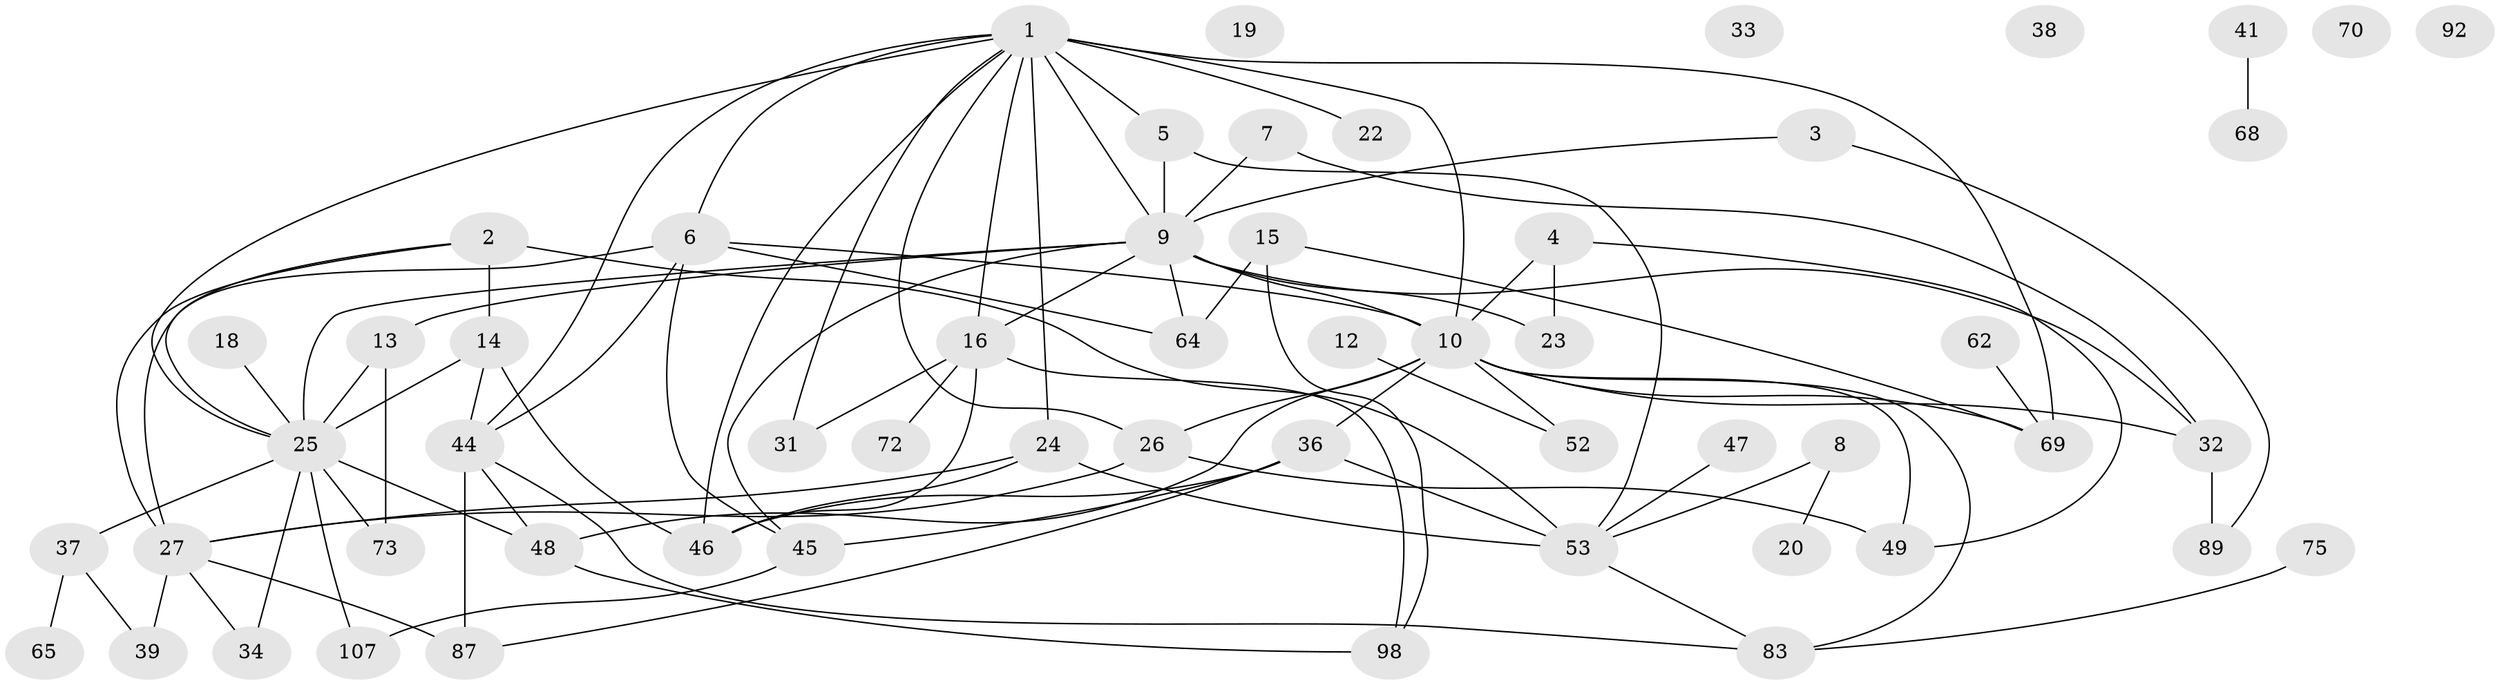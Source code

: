 // original degree distribution, {5: 0.08035714285714286, 4: 0.22321428571428573, 2: 0.22321428571428573, 3: 0.19642857142857142, 1: 0.16964285714285715, 7: 0.017857142857142856, 0: 0.044642857142857144, 6: 0.044642857142857144}
// Generated by graph-tools (version 1.1) at 2025/16/03/04/25 18:16:44]
// undirected, 56 vertices, 93 edges
graph export_dot {
graph [start="1"]
  node [color=gray90,style=filled];
  1 [super="+42+59+30+63"];
  2 [super="+67"];
  3;
  4;
  5;
  6 [super="+21+88"];
  7 [super="+79"];
  8;
  9 [super="+66+17+77"];
  10 [super="+11+56+78"];
  12 [super="+110"];
  13;
  14;
  15 [super="+96+97"];
  16 [super="+43+91"];
  18;
  19;
  20;
  22;
  23;
  24 [super="+76"];
  25 [super="+35+100"];
  26 [super="+28"];
  27 [super="+82+94+29"];
  31;
  32 [super="+57+51"];
  33;
  34 [super="+50"];
  36 [super="+109+86"];
  37;
  38;
  39;
  41;
  44 [super="+93+54+58"];
  45;
  46;
  47;
  48;
  49;
  52;
  53 [super="+80+60+61"];
  62;
  64;
  65;
  68;
  69 [super="+84"];
  70;
  72;
  73 [super="+81+74"];
  75;
  83;
  87;
  89;
  92;
  98 [super="+112"];
  107;
  1 -- 46;
  1 -- 5;
  1 -- 6;
  1 -- 69;
  1 -- 9;
  1 -- 22;
  1 -- 44 [weight=2];
  1 -- 26;
  1 -- 10 [weight=4];
  1 -- 24;
  1 -- 16;
  1 -- 31;
  1 -- 25;
  2 -- 53 [weight=3];
  2 -- 27;
  2 -- 14;
  2 -- 25;
  3 -- 89;
  3 -- 9;
  4 -- 23;
  4 -- 49;
  4 -- 10;
  5 -- 53 [weight=2];
  5 -- 9;
  6 -- 44;
  6 -- 64;
  6 -- 27;
  6 -- 10;
  6 -- 45;
  7 -- 9;
  7 -- 32;
  8 -- 20;
  8 -- 53;
  9 -- 45;
  9 -- 13;
  9 -- 64 [weight=2];
  9 -- 32;
  9 -- 10;
  9 -- 16;
  9 -- 23;
  9 -- 25 [weight=3];
  10 -- 36 [weight=2];
  10 -- 49;
  10 -- 52;
  10 -- 83;
  10 -- 48;
  10 -- 26;
  10 -- 69;
  10 -- 32;
  12 -- 52;
  13 -- 73;
  13 -- 25;
  14 -- 25;
  14 -- 44;
  14 -- 46;
  15 -- 64;
  15 -- 98;
  15 -- 69;
  16 -- 31 [weight=2];
  16 -- 98;
  16 -- 72;
  16 -- 46;
  18 -- 25;
  24 -- 46;
  24 -- 53 [weight=2];
  24 -- 27;
  25 -- 34;
  25 -- 48;
  25 -- 73;
  25 -- 37;
  25 -- 107;
  26 -- 27;
  26 -- 49;
  27 -- 34;
  27 -- 87;
  27 -- 39;
  32 -- 89;
  36 -- 46;
  36 -- 53;
  36 -- 87;
  36 -- 45;
  37 -- 39;
  37 -- 65;
  41 -- 68;
  44 -- 83;
  44 -- 87;
  44 -- 48;
  45 -- 107;
  47 -- 53;
  48 -- 98;
  53 -- 83;
  62 -- 69;
  75 -- 83;
}

